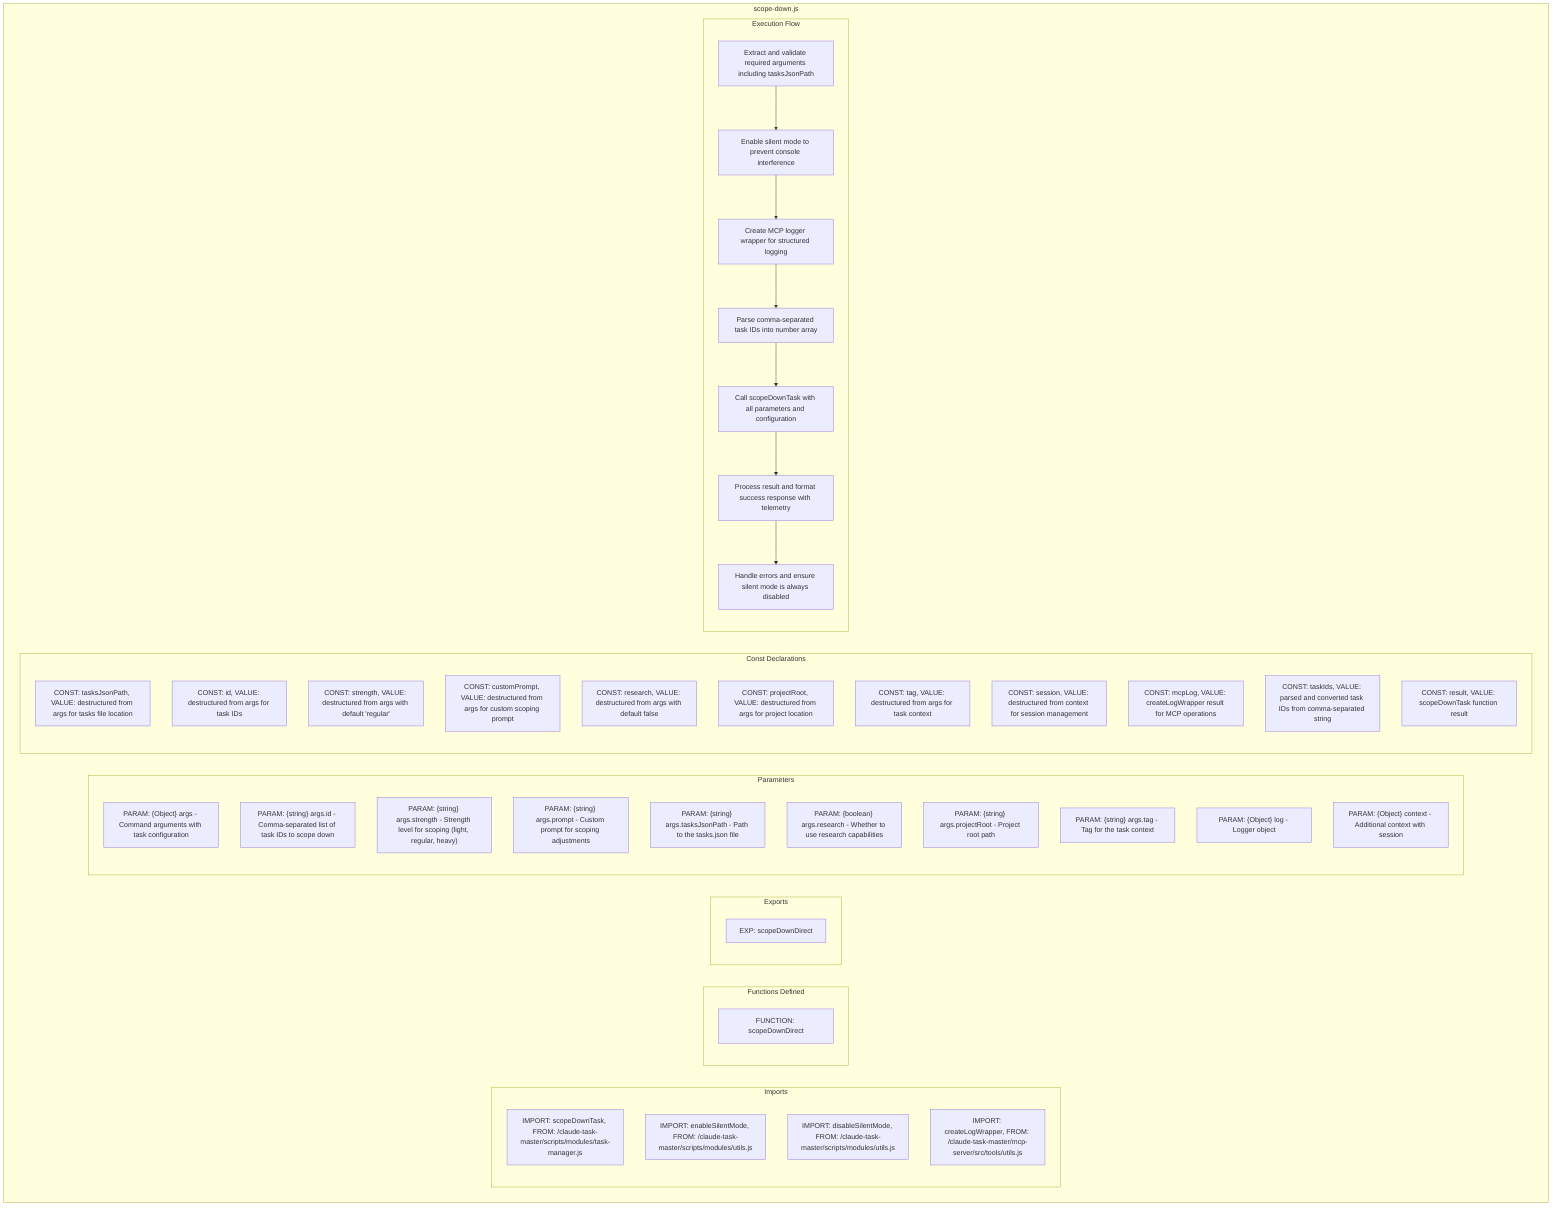 flowchart TB
    subgraph Imports["Imports"]
        I1["IMPORT: scopeDownTask, FROM: /claude-task-master/scripts/modules/task-manager.js"]
        I2["IMPORT: enableSilentMode, FROM: /claude-task-master/scripts/modules/utils.js"]
        I3["IMPORT: disableSilentMode, FROM: /claude-task-master/scripts/modules/utils.js"]
        I4["IMPORT: createLogWrapper, FROM: /claude-task-master/mcp-server/src/tools/utils.js"]
    end
    
    subgraph FunctionsDefined["Functions Defined"]
        FU1["FUNCTION: scopeDownDirect"]
    end
    
    subgraph Exports["Exports"]
        E1["EXP: scopeDownDirect"]
    end
    
    subgraph Parameters["Parameters"]
        P1["PARAM: {Object} args - Command arguments with task configuration"]
        P2["PARAM: {string} args.id - Comma-separated list of task IDs to scope down"]
        P3["PARAM: {string} args.strength - Strength level for scoping (light, regular, heavy)"]
        P4["PARAM: {string} args.prompt - Custom prompt for scoping adjustments"]
        P5["PARAM: {string} args.tasksJsonPath - Path to the tasks.json file"]
        P6["PARAM: {boolean} args.research - Whether to use research capabilities"]
        P7["PARAM: {string} args.projectRoot - Project root path"]
        P8["PARAM: {string} args.tag - Tag for the task context"]
        P9["PARAM: {Object} log - Logger object"]
        P10["PARAM: {Object} context - Additional context with session"]
    end
    
    subgraph Constants["Const Declarations"]
        C1["CONST: tasksJsonPath, VALUE: destructured from args for tasks file location"]
        C2["CONST: id, VALUE: destructured from args for task IDs"]
        C3["CONST: strength, VALUE: destructured from args with default 'regular'"]
        C4["CONST: customPrompt, VALUE: destructured from args for custom scoping prompt"]
        C5["CONST: research, VALUE: destructured from args with default false"]
        C6["CONST: projectRoot, VALUE: destructured from args for project location"]
        C7["CONST: tag, VALUE: destructured from args for task context"]
        C8["CONST: session, VALUE: destructured from context for session management"]
        C9["CONST: mcpLog, VALUE: createLogWrapper result for MCP operations"]
        C10["CONST: taskIds, VALUE: parsed and converted task IDs from comma-separated string"]
        C11["CONST: result, VALUE: scopeDownTask function result"]
    end
    
    subgraph ExecutionFlow["Execution Flow"]
        FL1["Extract and validate required arguments including tasksJsonPath"]
        FL2["Enable silent mode to prevent console interference"]
        FL3["Create MCP logger wrapper for structured logging"]
        FL4["Parse comma-separated task IDs into number array"]
        FL5["Call scopeDownTask with all parameters and configuration"]
        FL6["Process result and format success response with telemetry"]
        FL7["Handle errors and ensure silent mode is always disabled"]
    end
    
    subgraph scopeDown["scope-down.js"]
        Imports
        FunctionsDefined
        Exports
        Parameters
        Constants
        ExecutionFlow
    end
    
    FL1 --> FL2
    FL2 --> FL3
    FL3 --> FL4
    FL4 --> FL5
    FL5 --> FL6
    FL6 --> FL7